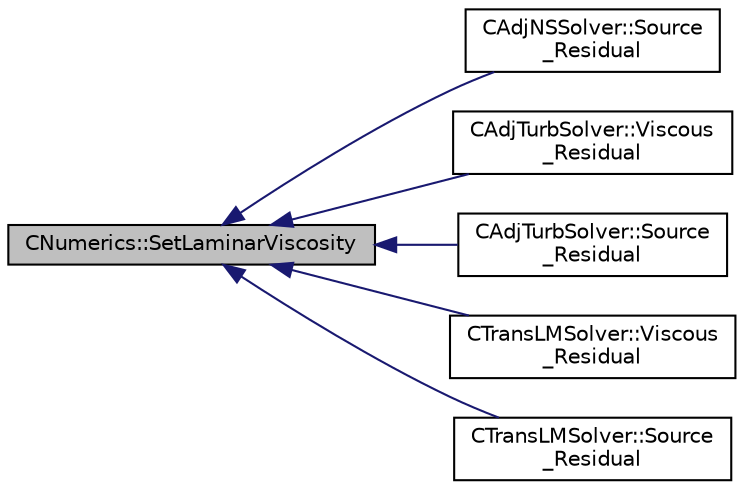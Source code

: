 digraph "CNumerics::SetLaminarViscosity"
{
  edge [fontname="Helvetica",fontsize="10",labelfontname="Helvetica",labelfontsize="10"];
  node [fontname="Helvetica",fontsize="10",shape=record];
  rankdir="LR";
  Node560 [label="CNumerics::SetLaminarViscosity",height=0.2,width=0.4,color="black", fillcolor="grey75", style="filled", fontcolor="black"];
  Node560 -> Node561 [dir="back",color="midnightblue",fontsize="10",style="solid",fontname="Helvetica"];
  Node561 [label="CAdjNSSolver::Source\l_Residual",height=0.2,width=0.4,color="black", fillcolor="white", style="filled",URL="$class_c_adj_n_s_solver.html#af2cb5ceadb98384f7504b6f7c6e6840c",tooltip="Source term computation. "];
  Node560 -> Node562 [dir="back",color="midnightblue",fontsize="10",style="solid",fontname="Helvetica"];
  Node562 [label="CAdjTurbSolver::Viscous\l_Residual",height=0.2,width=0.4,color="black", fillcolor="white", style="filled",URL="$class_c_adj_turb_solver.html#a70a725062ef93315581ef9394250287b",tooltip="Compute the viscous residuals for the turbulent adjoint equation. "];
  Node560 -> Node563 [dir="back",color="midnightblue",fontsize="10",style="solid",fontname="Helvetica"];
  Node563 [label="CAdjTurbSolver::Source\l_Residual",height=0.2,width=0.4,color="black", fillcolor="white", style="filled",URL="$class_c_adj_turb_solver.html#a4747f82b90660beb3b54cb04a3b5a9ef",tooltip="Source term computation. "];
  Node560 -> Node564 [dir="back",color="midnightblue",fontsize="10",style="solid",fontname="Helvetica"];
  Node564 [label="CTransLMSolver::Viscous\l_Residual",height=0.2,width=0.4,color="black", fillcolor="white", style="filled",URL="$class_c_trans_l_m_solver.html#aad0850065817447ecce8752ce29683cf",tooltip="Compute the viscous residuals for the turbulent equation. "];
  Node560 -> Node565 [dir="back",color="midnightblue",fontsize="10",style="solid",fontname="Helvetica"];
  Node565 [label="CTransLMSolver::Source\l_Residual",height=0.2,width=0.4,color="black", fillcolor="white", style="filled",URL="$class_c_trans_l_m_solver.html#a4e8cc97ad3a16eb277b4fe249666d0b9",tooltip="Source term computation. "];
}
